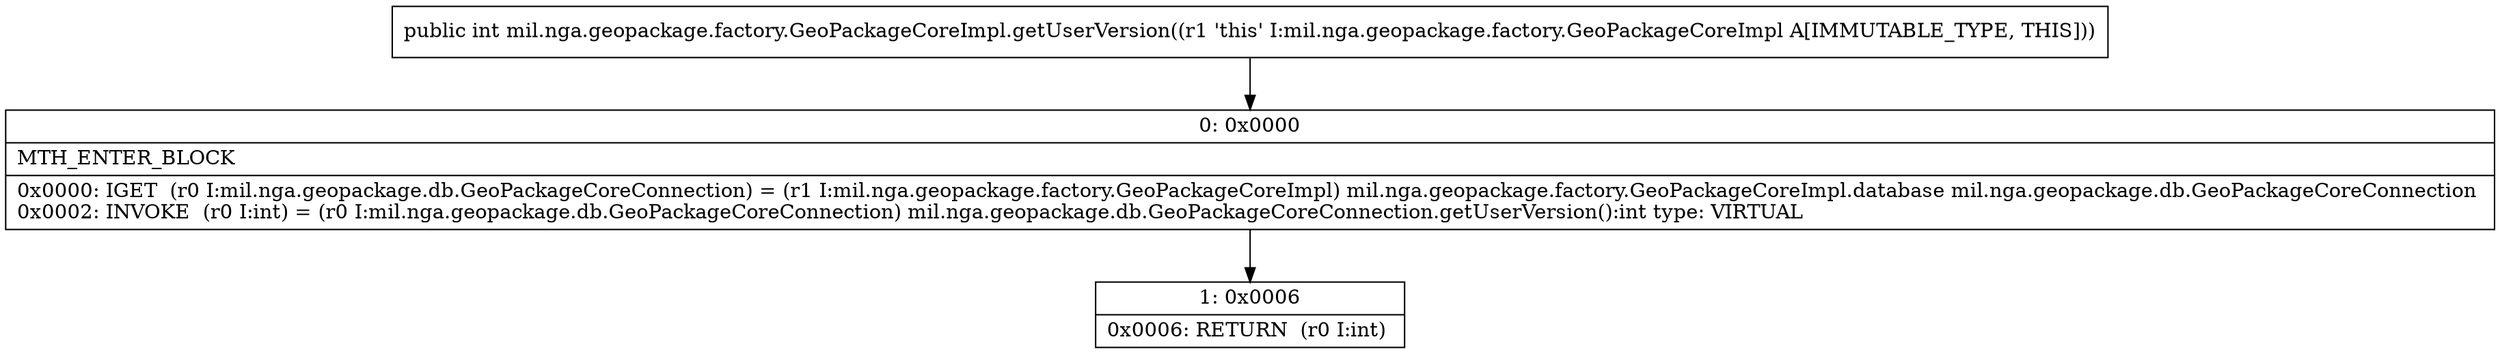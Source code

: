 digraph "CFG formil.nga.geopackage.factory.GeoPackageCoreImpl.getUserVersion()I" {
Node_0 [shape=record,label="{0\:\ 0x0000|MTH_ENTER_BLOCK\l|0x0000: IGET  (r0 I:mil.nga.geopackage.db.GeoPackageCoreConnection) = (r1 I:mil.nga.geopackage.factory.GeoPackageCoreImpl) mil.nga.geopackage.factory.GeoPackageCoreImpl.database mil.nga.geopackage.db.GeoPackageCoreConnection \l0x0002: INVOKE  (r0 I:int) = (r0 I:mil.nga.geopackage.db.GeoPackageCoreConnection) mil.nga.geopackage.db.GeoPackageCoreConnection.getUserVersion():int type: VIRTUAL \l}"];
Node_1 [shape=record,label="{1\:\ 0x0006|0x0006: RETURN  (r0 I:int) \l}"];
MethodNode[shape=record,label="{public int mil.nga.geopackage.factory.GeoPackageCoreImpl.getUserVersion((r1 'this' I:mil.nga.geopackage.factory.GeoPackageCoreImpl A[IMMUTABLE_TYPE, THIS])) }"];
MethodNode -> Node_0;
Node_0 -> Node_1;
}

